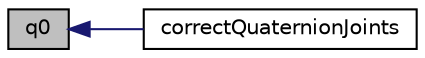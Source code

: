 digraph "q0"
{
  bgcolor="transparent";
  edge [fontname="Helvetica",fontsize="10",labelfontname="Helvetica",labelfontsize="10"];
  node [fontname="Helvetica",fontsize="10",shape=record];
  rankdir="LR";
  Node1 [label="q0",height=0.2,width=0.4,color="black", fillcolor="grey75", style="filled", fontcolor="black"];
  Node1 -> Node2 [dir="back",color="midnightblue",fontsize="10",style="solid",fontname="Helvetica"];
  Node2 [label="correctQuaternionJoints",height=0.2,width=0.4,color="black",URL="$a02272.html#a003c7c67a1f83e5308100d2bf6c80d61",tooltip="Correct the quaternion joints based on the current change in q. "];
}
